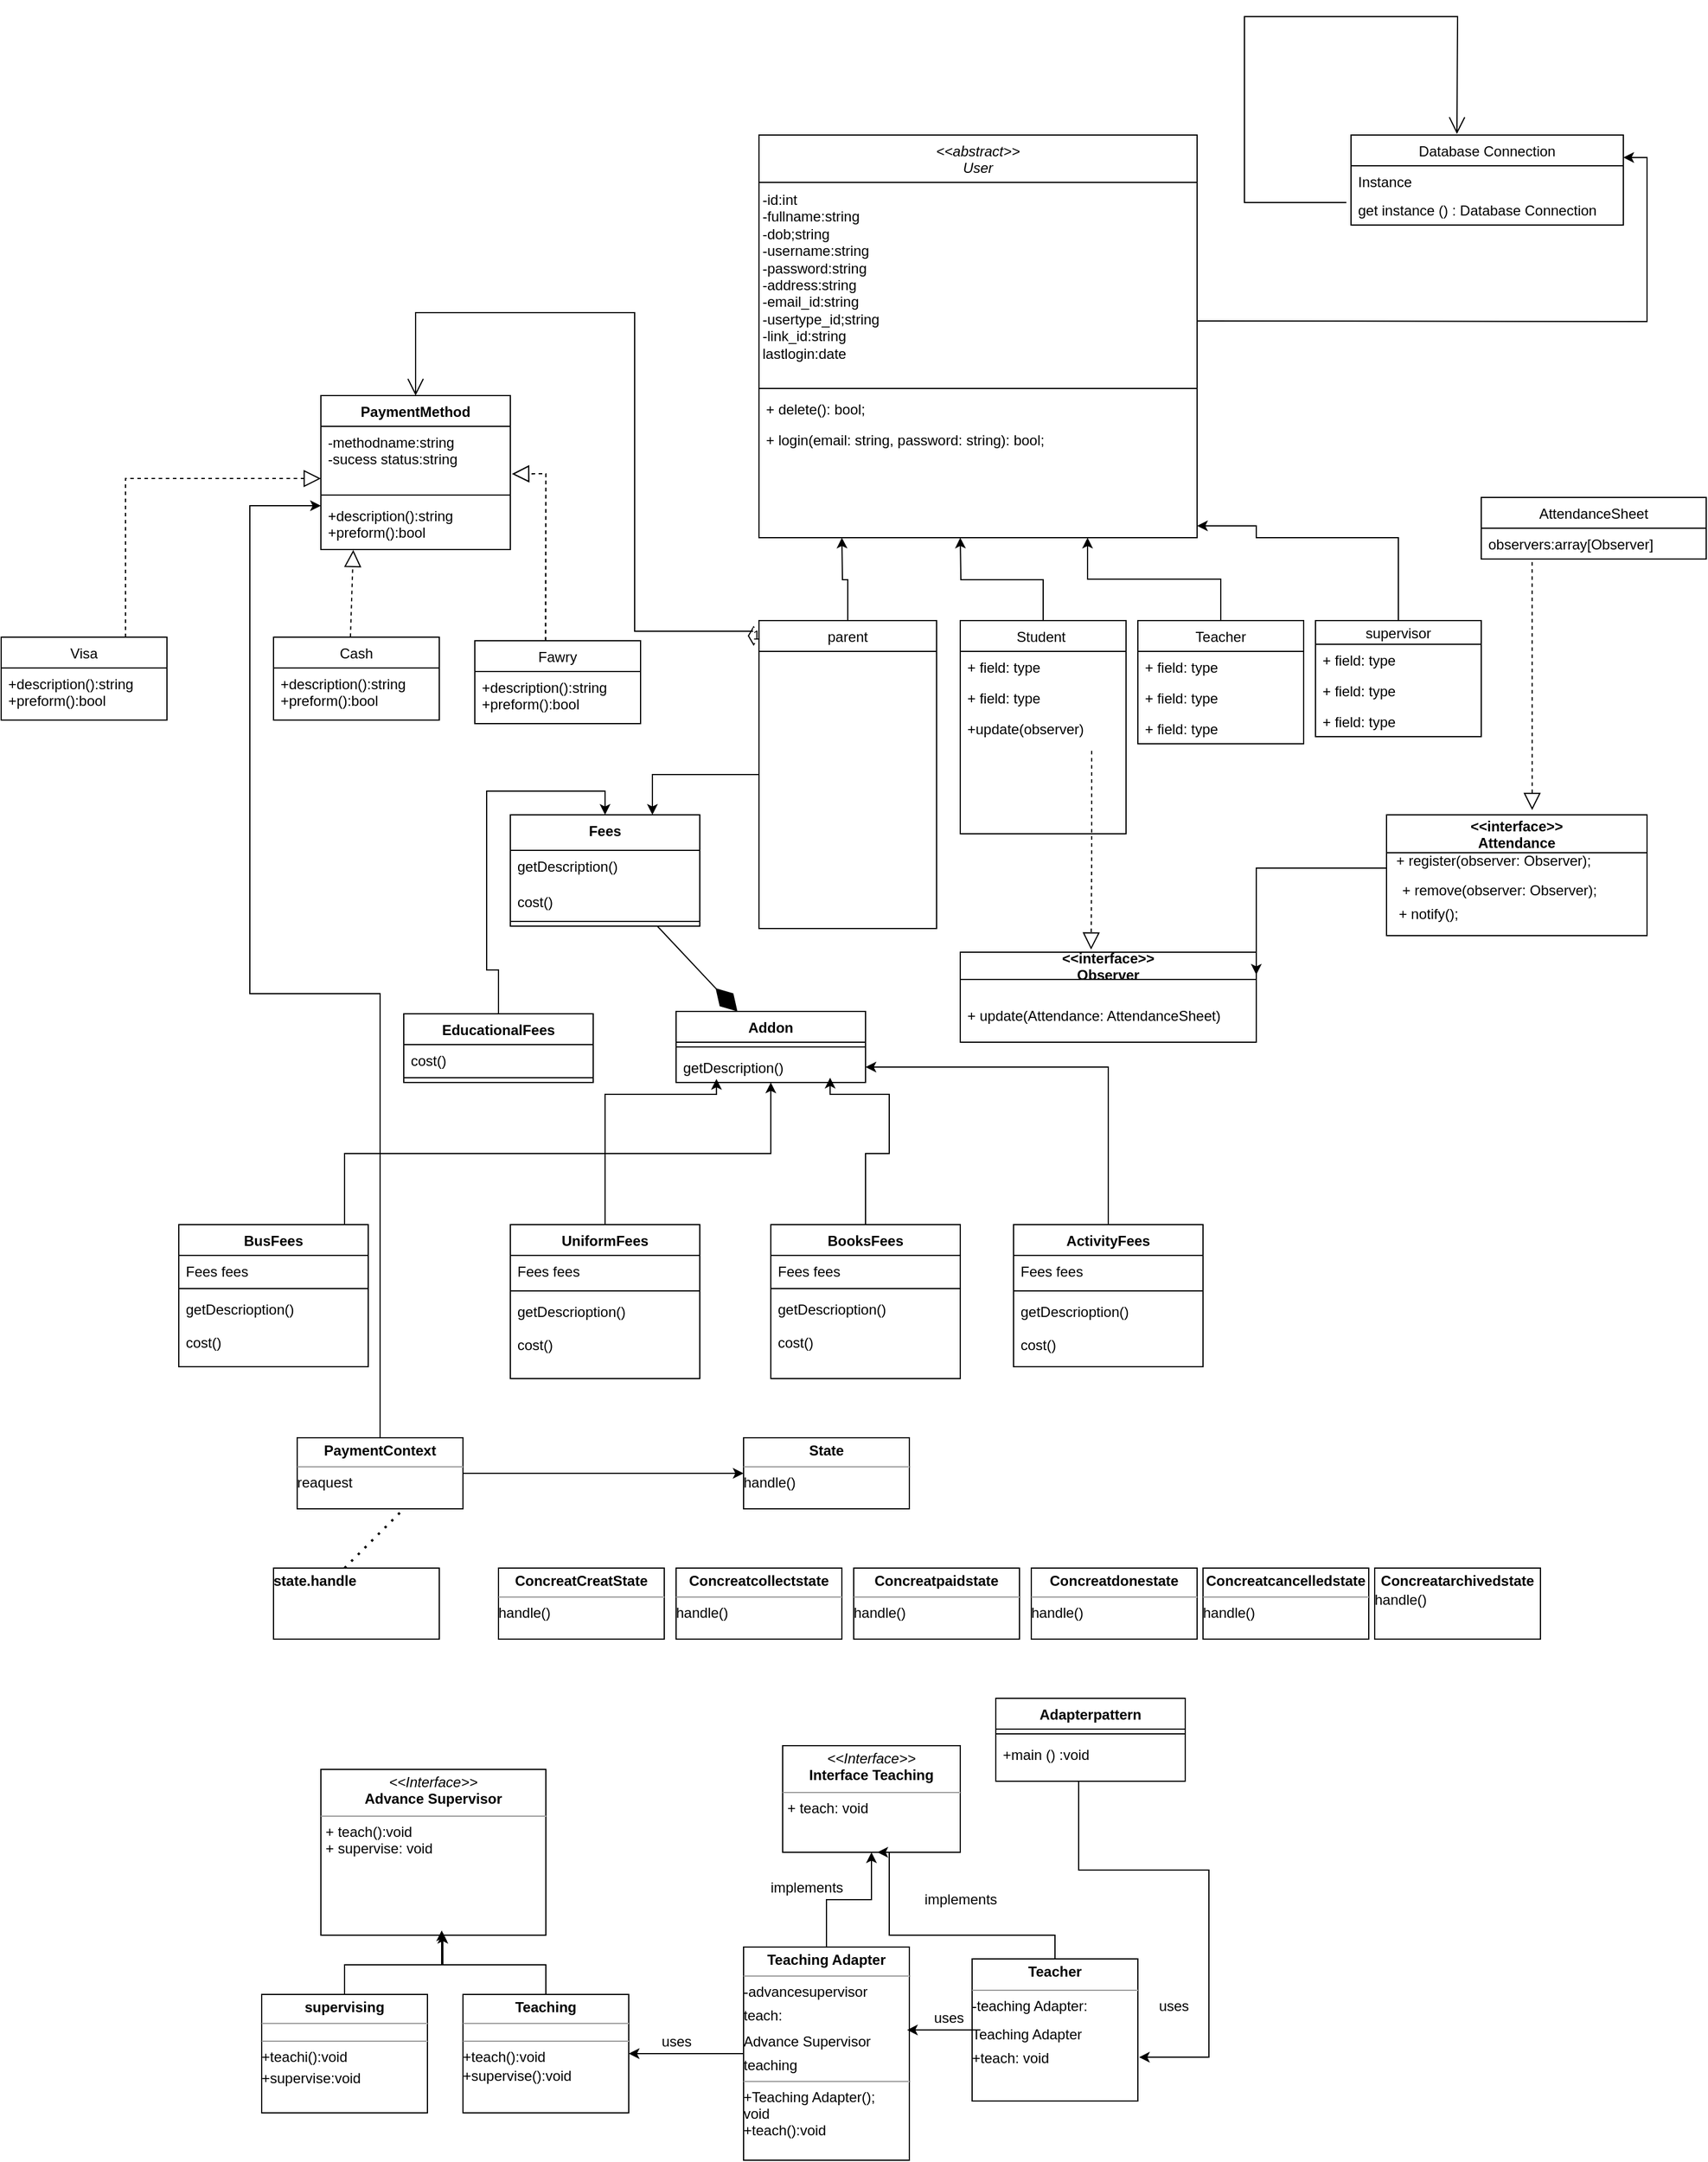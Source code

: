 <mxfile version="16.4.6" type="google"><diagram id="C5RBs43oDa-KdzZeNtuy" name="Page-1"><mxGraphModel dx="862" dy="2763" grid="1" gridSize="10" guides="1" tooltips="1" connect="1" arrows="1" fold="1" page="1" pageScale="2" pageWidth="827" pageHeight="1169" math="0" shadow="0"><root><mxCell id="WIyWlLk6GJQsqaUBKTNV-0"/><mxCell id="WIyWlLk6GJQsqaUBKTNV-1" parent="WIyWlLk6GJQsqaUBKTNV-0"/><mxCell id="aQM8Bhj4nKRNPlAWxCdD-2" value="Database Connection" style="swimlane;fontStyle=0;childLayout=stackLayout;horizontal=1;startSize=26;fillColor=none;horizontalStack=0;resizeParent=1;resizeParentMax=0;resizeLast=0;collapsible=1;marginBottom=0;" parent="WIyWlLk6GJQsqaUBKTNV-1" vertex="1"><mxGeometry x="1340" width="230" height="76" as="geometry"/></mxCell><mxCell id="aQM8Bhj4nKRNPlAWxCdD-3" value="Instance" style="text;strokeColor=none;fillColor=none;align=left;verticalAlign=top;spacingLeft=4;spacingRight=4;overflow=hidden;rotatable=0;points=[[0,0.5],[1,0.5]];portConstraint=eastwest;" parent="aQM8Bhj4nKRNPlAWxCdD-2" vertex="1"><mxGeometry y="26" width="230" height="24" as="geometry"/></mxCell><mxCell id="aQM8Bhj4nKRNPlAWxCdD-4" value="get instance () : Database Connection" style="text;strokeColor=none;fillColor=none;align=left;verticalAlign=top;spacingLeft=4;spacingRight=4;overflow=hidden;rotatable=0;points=[[0,0.5],[1,0.5]];portConstraint=eastwest;" parent="aQM8Bhj4nKRNPlAWxCdD-2" vertex="1"><mxGeometry y="50" width="230" height="26" as="geometry"/></mxCell><mxCell id="aQM8Bhj4nKRNPlAWxCdD-7" value="" style="endArrow=open;endFill=1;endSize=12;html=1;rounded=0;exitX=-0.017;exitY=0.269;exitDx=0;exitDy=0;exitPerimeter=0;entryX=0.389;entryY=-0.012;entryDx=0;entryDy=0;entryPerimeter=0;" parent="aQM8Bhj4nKRNPlAWxCdD-2" source="aQM8Bhj4nKRNPlAWxCdD-4" target="aQM8Bhj4nKRNPlAWxCdD-2" edge="1"><mxGeometry width="160" relative="1" as="geometry"><mxPoint x="-160" y="60" as="sourcePoint"/><mxPoint x="130" y="-60" as="targetPoint"/><Array as="points"><mxPoint x="-90" y="57"/><mxPoint x="-90" y="-100"/><mxPoint x="90" y="-100"/></Array></mxGeometry></mxCell><mxCell id="1qxmV7iaNcefBHdNkhYe-1" value="PaymentMethod" style="swimlane;fontStyle=1;align=center;verticalAlign=top;childLayout=stackLayout;horizontal=1;startSize=26;horizontalStack=0;resizeParent=1;resizeParentMax=0;resizeLast=0;collapsible=1;marginBottom=0;" parent="WIyWlLk6GJQsqaUBKTNV-1" vertex="1"><mxGeometry x="470" y="220" width="160" height="130" as="geometry"/></mxCell><mxCell id="1qxmV7iaNcefBHdNkhYe-2" value="-methodname:string&#10;-sucess status:string&#10;&#10;" style="text;strokeColor=none;fillColor=none;align=left;verticalAlign=top;spacingLeft=4;spacingRight=4;overflow=hidden;rotatable=0;points=[[0,0.5],[1,0.5]];portConstraint=eastwest;" parent="1qxmV7iaNcefBHdNkhYe-1" vertex="1"><mxGeometry y="26" width="160" height="54" as="geometry"/></mxCell><mxCell id="1qxmV7iaNcefBHdNkhYe-3" value="" style="line;strokeWidth=1;fillColor=none;align=left;verticalAlign=middle;spacingTop=-1;spacingLeft=3;spacingRight=3;rotatable=0;labelPosition=right;points=[];portConstraint=eastwest;" parent="1qxmV7iaNcefBHdNkhYe-1" vertex="1"><mxGeometry y="80" width="160" height="8" as="geometry"/></mxCell><mxCell id="1qxmV7iaNcefBHdNkhYe-4" value="+description():string&#10;+preform():bool" style="text;strokeColor=none;fillColor=none;align=left;verticalAlign=top;spacingLeft=4;spacingRight=4;overflow=hidden;rotatable=0;points=[[0,0.5],[1,0.5]];portConstraint=eastwest;" parent="1qxmV7iaNcefBHdNkhYe-1" vertex="1"><mxGeometry y="88" width="160" height="42" as="geometry"/></mxCell><mxCell id="1qxmV7iaNcefBHdNkhYe-6" value="Visa" style="swimlane;fontStyle=0;childLayout=stackLayout;horizontal=1;startSize=26;fillColor=none;horizontalStack=0;resizeParent=1;resizeParentMax=0;resizeLast=0;collapsible=1;marginBottom=0;" parent="WIyWlLk6GJQsqaUBKTNV-1" vertex="1"><mxGeometry x="200" y="424" width="140" height="70" as="geometry"/></mxCell><mxCell id="1qxmV7iaNcefBHdNkhYe-8" value="&#10;" style="text;strokeColor=none;fillColor=none;align=left;verticalAlign=top;spacingLeft=4;spacingRight=4;overflow=hidden;rotatable=0;points=[[0,0.5],[1,0.5]];portConstraint=eastwest;" parent="1qxmV7iaNcefBHdNkhYe-6" vertex="1"><mxGeometry y="26" width="140" as="geometry"/></mxCell><mxCell id="1qxmV7iaNcefBHdNkhYe-7" value="+description():string&#10;+preform():bool" style="text;strokeColor=none;fillColor=none;align=left;verticalAlign=top;spacingLeft=4;spacingRight=4;overflow=hidden;rotatable=0;points=[[0,0.5],[1,0.5]];portConstraint=eastwest;" parent="1qxmV7iaNcefBHdNkhYe-6" vertex="1"><mxGeometry y="26" width="140" height="44" as="geometry"/></mxCell><mxCell id="1qxmV7iaNcefBHdNkhYe-10" value="Cash" style="swimlane;fontStyle=0;childLayout=stackLayout;horizontal=1;startSize=26;fillColor=none;horizontalStack=0;resizeParent=1;resizeParentMax=0;resizeLast=0;collapsible=1;marginBottom=0;" parent="WIyWlLk6GJQsqaUBKTNV-1" vertex="1"><mxGeometry x="430" y="424" width="140" height="70" as="geometry"/></mxCell><mxCell id="1qxmV7iaNcefBHdNkhYe-11" value="+description():string&#10;+preform():bool" style="text;strokeColor=none;fillColor=none;align=left;verticalAlign=top;spacingLeft=4;spacingRight=4;overflow=hidden;rotatable=0;points=[[0,0.5],[1,0.5]];portConstraint=eastwest;" parent="1qxmV7iaNcefBHdNkhYe-10" vertex="1"><mxGeometry y="26" width="140" height="44" as="geometry"/></mxCell><mxCell id="1qxmV7iaNcefBHdNkhYe-16" value="Fawry" style="swimlane;fontStyle=0;childLayout=stackLayout;horizontal=1;startSize=26;fillColor=none;horizontalStack=0;resizeParent=1;resizeParentMax=0;resizeLast=0;collapsible=1;marginBottom=0;" parent="WIyWlLk6GJQsqaUBKTNV-1" vertex="1"><mxGeometry x="600" y="427" width="140" height="70" as="geometry"/></mxCell><mxCell id="1qxmV7iaNcefBHdNkhYe-17" value="+description():string&#10;+preform():bool" style="text;strokeColor=none;fillColor=none;align=left;verticalAlign=top;spacingLeft=4;spacingRight=4;overflow=hidden;rotatable=0;points=[[0,0.5],[1,0.5]];portConstraint=eastwest;" parent="1qxmV7iaNcefBHdNkhYe-16" vertex="1"><mxGeometry y="26" width="140" height="44" as="geometry"/></mxCell><mxCell id="1qxmV7iaNcefBHdNkhYe-21" value="" style="endArrow=block;dashed=1;endFill=0;endSize=12;html=1;rounded=0;entryX=0.171;entryY=1.008;entryDx=0;entryDy=0;entryPerimeter=0;exitX=0.464;exitY=-0.004;exitDx=0;exitDy=0;exitPerimeter=0;" parent="WIyWlLk6GJQsqaUBKTNV-1" source="1qxmV7iaNcefBHdNkhYe-10" target="1qxmV7iaNcefBHdNkhYe-4" edge="1"><mxGeometry width="160" relative="1" as="geometry"><mxPoint x="235" y="478" as="sourcePoint"/><mxPoint x="320" y="350.01" as="targetPoint"/></mxGeometry></mxCell><mxCell id="1qxmV7iaNcefBHdNkhYe-22" value="" style="endArrow=block;dashed=1;endFill=0;endSize=12;html=1;rounded=0;entryX=1.009;entryY=0.744;entryDx=0;entryDy=0;entryPerimeter=0;exitX=0.427;exitY=-0.001;exitDx=0;exitDy=0;exitPerimeter=0;" parent="WIyWlLk6GJQsqaUBKTNV-1" source="1qxmV7iaNcefBHdNkhYe-16" target="1qxmV7iaNcefBHdNkhYe-2" edge="1"><mxGeometry width="160" relative="1" as="geometry"><mxPoint x="245" y="488" as="sourcePoint"/><mxPoint x="330" y="360.01" as="targetPoint"/><Array as="points"><mxPoint x="660" y="286"/></Array></mxGeometry></mxCell><mxCell id="1qxmV7iaNcefBHdNkhYe-24" value="" style="endArrow=block;dashed=1;endFill=0;endSize=12;html=1;rounded=0;entryX=0;entryY=0.815;entryDx=0;entryDy=0;entryPerimeter=0;exitX=0.75;exitY=0;exitDx=0;exitDy=0;" parent="WIyWlLk6GJQsqaUBKTNV-1" source="1qxmV7iaNcefBHdNkhYe-6" target="1qxmV7iaNcefBHdNkhYe-2" edge="1"><mxGeometry width="160" relative="1" as="geometry"><mxPoint x="230" y="440" as="sourcePoint"/><mxPoint x="300" y="330" as="targetPoint"/><Array as="points"><mxPoint x="305" y="290"/></Array></mxGeometry></mxCell><mxCell id="1qxmV7iaNcefBHdNkhYe-34" style="edgeStyle=orthogonalEdgeStyle;rounded=0;orthogonalLoop=1;jettySize=auto;html=1;entryX=1;entryY=0.25;entryDx=0;entryDy=0;exitX=1;exitY=0.5;exitDx=0;exitDy=0;" parent="WIyWlLk6GJQsqaUBKTNV-1" target="aQM8Bhj4nKRNPlAWxCdD-2" edge="1"><mxGeometry relative="1" as="geometry"><mxPoint x="1210" y="157.0" as="sourcePoint"/></mxGeometry></mxCell><mxCell id="1qxmV7iaNcefBHdNkhYe-31" value="1" style="endArrow=open;html=1;endSize=12;startArrow=diamondThin;startSize=14;startFill=0;edgeStyle=orthogonalEdgeStyle;align=left;verticalAlign=bottom;rounded=0;entryX=0.5;entryY=0;entryDx=0;entryDy=0;exitX=-0.03;exitY=0.082;exitDx=0;exitDy=0;exitPerimeter=0;" parent="WIyWlLk6GJQsqaUBKTNV-1" source="1qxmV7iaNcefBHdNkhYe-61" target="1qxmV7iaNcefBHdNkhYe-1" edge="1"><mxGeometry x="-1" y="3" relative="1" as="geometry"><mxPoint x="830" y="420" as="sourcePoint"/><mxPoint x="680" y="270" as="targetPoint"/><Array as="points"><mxPoint x="735" y="419"/><mxPoint x="735" y="150"/><mxPoint x="550" y="150"/></Array></mxGeometry></mxCell><mxCell id="1qxmV7iaNcefBHdNkhYe-35" value="&lt;&lt;abstract&gt;&gt;&#10;User" style="swimlane;fontStyle=2;align=center;verticalAlign=top;childLayout=stackLayout;horizontal=1;startSize=40;horizontalStack=0;resizeParent=1;resizeLast=0;collapsible=1;marginBottom=0;rounded=0;shadow=0;strokeWidth=1;" parent="WIyWlLk6GJQsqaUBKTNV-1" vertex="1"><mxGeometry x="840" width="370" height="340" as="geometry"><mxRectangle x="230" y="140" width="160" height="26" as="alternateBounds"/></mxGeometry></mxCell><mxCell id="1qxmV7iaNcefBHdNkhYe-36" value="-id:int&lt;br&gt;-fullname:string&lt;br&gt;-dob;string&lt;br&gt;-username:string&lt;br&gt;-password:string&lt;br&gt;-address:string&lt;br&gt;-email_id:string&lt;br&gt;-usertype_id;string&lt;br&gt;-link_id:string&lt;br&gt;lastlogin:date" style="text;whiteSpace=wrap;html=1;strokeWidth=9;strokeColor=none;spacingTop=0;spacingBottom=0;spacing=3;" parent="1qxmV7iaNcefBHdNkhYe-35" vertex="1"><mxGeometry y="40" width="370" height="170" as="geometry"/></mxCell><mxCell id="1qxmV7iaNcefBHdNkhYe-37" value="" style="line;html=1;strokeWidth=1;align=left;verticalAlign=middle;spacingTop=-1;spacingLeft=3;spacingRight=3;rotatable=0;labelPosition=right;points=[];portConstraint=eastwest;" parent="1qxmV7iaNcefBHdNkhYe-35" vertex="1"><mxGeometry y="210" width="370" height="8" as="geometry"/></mxCell><mxCell id="1qxmV7iaNcefBHdNkhYe-39" value="+ delete(): bool;" style="text;align=left;verticalAlign=top;spacingLeft=4;spacingRight=4;overflow=hidden;rotatable=0;points=[[0,0.5],[1,0.5]];portConstraint=eastwest;" parent="1qxmV7iaNcefBHdNkhYe-35" vertex="1"><mxGeometry y="218" width="370" height="26" as="geometry"/></mxCell><mxCell id="1qxmV7iaNcefBHdNkhYe-41" value="+ login(email: string, password: string): bool;" style="text;strokeColor=none;fillColor=none;align=left;verticalAlign=top;spacingLeft=4;spacingRight=4;overflow=hidden;rotatable=0;points=[[0,0.5],[1,0.5]];portConstraint=eastwest;" parent="1qxmV7iaNcefBHdNkhYe-35" vertex="1"><mxGeometry y="244" width="370" height="26" as="geometry"/></mxCell><mxCell id="1qxmV7iaNcefBHdNkhYe-57" style="edgeStyle=orthogonalEdgeStyle;rounded=0;orthogonalLoop=1;jettySize=auto;html=1;" parent="WIyWlLk6GJQsqaUBKTNV-1" source="1qxmV7iaNcefBHdNkhYe-45" edge="1"><mxGeometry relative="1" as="geometry"><mxPoint x="1010" y="340" as="targetPoint"/></mxGeometry></mxCell><mxCell id="1qxmV7iaNcefBHdNkhYe-45" value="Student " style="swimlane;fontStyle=0;childLayout=stackLayout;horizontal=1;startSize=26;fillColor=none;horizontalStack=0;resizeParent=1;resizeParentMax=0;resizeLast=0;collapsible=1;marginBottom=0;" parent="WIyWlLk6GJQsqaUBKTNV-1" vertex="1"><mxGeometry x="1010" y="410" width="140" height="180" as="geometry"/></mxCell><mxCell id="1qxmV7iaNcefBHdNkhYe-46" value="+ field: type" style="text;strokeColor=none;fillColor=none;align=left;verticalAlign=top;spacingLeft=4;spacingRight=4;overflow=hidden;rotatable=0;points=[[0,0.5],[1,0.5]];portConstraint=eastwest;" parent="1qxmV7iaNcefBHdNkhYe-45" vertex="1"><mxGeometry y="26" width="140" height="26" as="geometry"/></mxCell><mxCell id="1qxmV7iaNcefBHdNkhYe-47" value="+ field: type" style="text;strokeColor=none;fillColor=none;align=left;verticalAlign=top;spacingLeft=4;spacingRight=4;overflow=hidden;rotatable=0;points=[[0,0.5],[1,0.5]];portConstraint=eastwest;" parent="1qxmV7iaNcefBHdNkhYe-45" vertex="1"><mxGeometry y="52" width="140" height="26" as="geometry"/></mxCell><mxCell id="1qxmV7iaNcefBHdNkhYe-48" value="+update(observer)" style="text;strokeColor=none;fillColor=none;align=left;verticalAlign=top;spacingLeft=4;spacingRight=4;overflow=hidden;rotatable=0;points=[[0,0.5],[1,0.5]];portConstraint=eastwest;" parent="1qxmV7iaNcefBHdNkhYe-45" vertex="1"><mxGeometry y="78" width="140" height="102" as="geometry"/></mxCell><mxCell id="1qxmV7iaNcefBHdNkhYe-58" style="edgeStyle=orthogonalEdgeStyle;rounded=0;orthogonalLoop=1;jettySize=auto;html=1;entryX=0.75;entryY=1;entryDx=0;entryDy=0;" parent="WIyWlLk6GJQsqaUBKTNV-1" source="1qxmV7iaNcefBHdNkhYe-49" target="1qxmV7iaNcefBHdNkhYe-35" edge="1"><mxGeometry relative="1" as="geometry"/></mxCell><mxCell id="1qxmV7iaNcefBHdNkhYe-49" value="Teacher" style="swimlane;fontStyle=0;childLayout=stackLayout;horizontal=1;startSize=26;fillColor=none;horizontalStack=0;resizeParent=1;resizeParentMax=0;resizeLast=0;collapsible=1;marginBottom=0;" parent="WIyWlLk6GJQsqaUBKTNV-1" vertex="1"><mxGeometry x="1160" y="410" width="140" height="104" as="geometry"/></mxCell><mxCell id="1qxmV7iaNcefBHdNkhYe-50" value="+ field: type" style="text;strokeColor=none;fillColor=none;align=left;verticalAlign=top;spacingLeft=4;spacingRight=4;overflow=hidden;rotatable=0;points=[[0,0.5],[1,0.5]];portConstraint=eastwest;" parent="1qxmV7iaNcefBHdNkhYe-49" vertex="1"><mxGeometry y="26" width="140" height="26" as="geometry"/></mxCell><mxCell id="1qxmV7iaNcefBHdNkhYe-51" value="+ field: type" style="text;strokeColor=none;fillColor=none;align=left;verticalAlign=top;spacingLeft=4;spacingRight=4;overflow=hidden;rotatable=0;points=[[0,0.5],[1,0.5]];portConstraint=eastwest;" parent="1qxmV7iaNcefBHdNkhYe-49" vertex="1"><mxGeometry y="52" width="140" height="26" as="geometry"/></mxCell><mxCell id="1qxmV7iaNcefBHdNkhYe-52" value="+ field: type" style="text;strokeColor=none;fillColor=none;align=left;verticalAlign=top;spacingLeft=4;spacingRight=4;overflow=hidden;rotatable=0;points=[[0,0.5],[1,0.5]];portConstraint=eastwest;" parent="1qxmV7iaNcefBHdNkhYe-49" vertex="1"><mxGeometry y="78" width="140" height="26" as="geometry"/></mxCell><mxCell id="1qxmV7iaNcefBHdNkhYe-59" style="edgeStyle=orthogonalEdgeStyle;rounded=0;orthogonalLoop=1;jettySize=auto;html=1;" parent="WIyWlLk6GJQsqaUBKTNV-1" source="1qxmV7iaNcefBHdNkhYe-53" edge="1"><mxGeometry relative="1" as="geometry"><mxPoint x="1210" y="330" as="targetPoint"/><Array as="points"><mxPoint x="1380" y="340"/><mxPoint x="1260" y="340"/><mxPoint x="1260" y="330"/></Array></mxGeometry></mxCell><mxCell id="1qxmV7iaNcefBHdNkhYe-53" value="supervisor" style="swimlane;fontStyle=0;childLayout=stackLayout;horizontal=1;startSize=20;fillColor=none;horizontalStack=0;resizeParent=1;resizeParentMax=0;resizeLast=0;collapsible=1;marginBottom=0;" parent="WIyWlLk6GJQsqaUBKTNV-1" vertex="1"><mxGeometry x="1310" y="410" width="140" height="98" as="geometry"/></mxCell><mxCell id="1qxmV7iaNcefBHdNkhYe-54" value="+ field: type" style="text;strokeColor=none;fillColor=none;align=left;verticalAlign=top;spacingLeft=4;spacingRight=4;overflow=hidden;rotatable=0;points=[[0,0.5],[1,0.5]];portConstraint=eastwest;" parent="1qxmV7iaNcefBHdNkhYe-53" vertex="1"><mxGeometry y="20" width="140" height="26" as="geometry"/></mxCell><mxCell id="1qxmV7iaNcefBHdNkhYe-55" value="+ field: type" style="text;strokeColor=none;fillColor=none;align=left;verticalAlign=top;spacingLeft=4;spacingRight=4;overflow=hidden;rotatable=0;points=[[0,0.5],[1,0.5]];portConstraint=eastwest;" parent="1qxmV7iaNcefBHdNkhYe-53" vertex="1"><mxGeometry y="46" width="140" height="26" as="geometry"/></mxCell><mxCell id="1qxmV7iaNcefBHdNkhYe-56" value="+ field: type" style="text;strokeColor=none;fillColor=none;align=left;verticalAlign=top;spacingLeft=4;spacingRight=4;overflow=hidden;rotatable=0;points=[[0,0.5],[1,0.5]];portConstraint=eastwest;" parent="1qxmV7iaNcefBHdNkhYe-53" vertex="1"><mxGeometry y="72" width="140" height="26" as="geometry"/></mxCell><mxCell id="1qxmV7iaNcefBHdNkhYe-65" style="edgeStyle=orthogonalEdgeStyle;rounded=0;orthogonalLoop=1;jettySize=auto;html=1;" parent="WIyWlLk6GJQsqaUBKTNV-1" source="1qxmV7iaNcefBHdNkhYe-61" edge="1"><mxGeometry relative="1" as="geometry"><mxPoint x="910" y="340" as="targetPoint"/></mxGeometry></mxCell><mxCell id="ynfn5sfRPcYIpljKfQm9-0" style="edgeStyle=orthogonalEdgeStyle;rounded=0;orthogonalLoop=1;jettySize=auto;html=1;entryX=0.75;entryY=0;entryDx=0;entryDy=0;" parent="WIyWlLk6GJQsqaUBKTNV-1" source="1qxmV7iaNcefBHdNkhYe-61" target="jpeGgGpVDmKkVbLxdn0U-1" edge="1"><mxGeometry relative="1" as="geometry"/></mxCell><mxCell id="1qxmV7iaNcefBHdNkhYe-61" value="parent" style="swimlane;fontStyle=0;childLayout=stackLayout;horizontal=1;startSize=26;fillColor=none;horizontalStack=0;resizeParent=1;resizeParentMax=0;resizeLast=0;collapsible=1;marginBottom=0;" parent="WIyWlLk6GJQsqaUBKTNV-1" vertex="1"><mxGeometry x="840" y="410" width="150" height="260" as="geometry"/></mxCell><mxCell id="1qxmV7iaNcefBHdNkhYe-70" value="&lt;&lt;interface&gt;&gt;&#10;Attendance" style="swimlane;startSize=32;" parent="WIyWlLk6GJQsqaUBKTNV-1" vertex="1"><mxGeometry x="1370" y="574" width="220" height="102" as="geometry"/></mxCell><mxCell id="1qxmV7iaNcefBHdNkhYe-71" value="&lt;span style=&quot;color: rgba(0 , 0 , 0 , 0) ; font-family: monospace ; font-size: 0px&quot;&gt;%3CmxGraphModel%3E%3Croot%3E%3CmxCell%20id%3D%220%22%2F%3E%3CmxCell%20id%3D%221%22%20parent%3D%220%22%2F%3E%3CmxCell%20id%3D%222%22%20value%3D%22%26%2310%3B%26%2310%3B%26lt%3Bspan%20style%3D%26quot%3Bcolor%3A%20rgb(0%2C%200%2C%200)%3B%20font-family%3A%20helvetica%3B%20font-size%3A%2012px%3B%20font-style%3A%20normal%3B%20font-weight%3A%20400%3B%20letter-spacing%3A%20normal%3B%20text-align%3A%20left%3B%20text-indent%3A%200px%3B%20text-transform%3A%20none%3B%20word-spacing%3A%200px%3B%20background-color%3A%20rgb(248%2C%20249%2C%20250)%3B%20display%3A%20inline%3B%20float%3A%20none%3B%26quot%3B%26gt%3B%2B%20Ticket%20searchFor(int)%3B%26lt%3B%2Fspan%26gt%3B%26%2310%3B%26%2310%3B%22%20style%3D%22swimlane%3B%22%20vertex%3D%221%22%20parent%3D%221%22%3E%3CmxGeometry%20x%3D%22-270%22%20y%3D%22110%22%20width%3D%22200%22%20height%3D%2280%22%20as%3D%22geometry%22%2F%3E%3C%2FmxCell%3E%3C%2Froot%3E%3C%2FmxGraphModel%3E&lt;/span&gt;&lt;span style=&quot;text-align: left&quot;&gt;+ register(o&lt;/span&gt;&lt;span style=&quot;text-align: left&quot;&gt;&lt;span style=&quot;text-align: left&quot;&gt;bserver: &lt;/span&gt;Observer);&lt;/span&gt;" style="text;html=1;align=center;verticalAlign=middle;resizable=0;points=[];autosize=1;strokeColor=none;fillColor=none;" parent="1qxmV7iaNcefBHdNkhYe-70" vertex="1"><mxGeometry y="29" width="180" height="20" as="geometry"/></mxCell><mxCell id="1qxmV7iaNcefBHdNkhYe-72" value="&lt;span style=&quot;color: rgba(0 , 0 , 0 , 0) ; font-family: monospace ; font-size: 0px&quot;&gt;%3CmxGraphModel%3E%3Croot%3E%3CmxCell%20id%3D%220%22%2F%3E%3CmxCell%20id%3D%221%22%20parent%3D%220%22%2F%3E%3CmxCell%20id%3D%222%22%20value%3D%22%26%2310%3B%26%2310%3B%26lt%3Bspan%20style%3D%26quot%3Bcolor%3A%20rgb(0%2C%200%2C%200)%3B%20font-family%3A%20helvetica%3B%20font-size%3A%2012px%3B%20font-style%3A%20normal%3B%20font-weight%3A%20400%3B%20letter-spacing%3A%20normal%3B%20text-align%3A%20left%3B%20text-indent%3A%200px%3B%20text-transform%3A%20none%3B%20word-spacing%3A%200px%3B%20background-color%3A%20rgb(248%2C%20249%2C%20250)%3B%20display%3A%20inline%3B%20float%3A%20none%3B%26quot%3B%26gt%3B%2B%20Ticket%20searchFor(int)%3B%26lt%3B%2Fspan%26gt%3B%26%2310%3B%26%2310%3B%22%20style%3D%22swimlane%3B%22%20vertex%3D%221%22%20parent%3D%221%22%3E%3CmxGeometry%20x%3D%22-270%22%20y%3D%22110%22%20width%3D%22200%22%20height%3D%2280%22%20as%3D%22geometry%22%2F%3E%3C%2FmxCell%3E%3C%2Froot%3E%3C%2FmxGraphModel%3E&lt;/span&gt;&lt;span style=&quot;text-align: left&quot;&gt;+ remove(observer: &lt;/span&gt;&lt;span style=&quot;text-align: left&quot;&gt;Observer&lt;/span&gt;&lt;span style=&quot;text-align: left&quot;&gt;);&lt;/span&gt;" style="text;html=1;align=center;verticalAlign=middle;resizable=0;points=[];autosize=1;strokeColor=none;fillColor=none;" parent="1qxmV7iaNcefBHdNkhYe-70" vertex="1"><mxGeometry x="5" y="54" width="180" height="20" as="geometry"/></mxCell><mxCell id="1qxmV7iaNcefBHdNkhYe-73" value="&lt;span style=&quot;color: rgba(0 , 0 , 0 , 0) ; font-family: monospace ; font-size: 0px&quot;&gt;%3CmxGraphModel%3E%3Croot%3E%3CmxCell%20id%3D%220%22%2F%3E%3CmxCell%20id%3D%221%22%20parent%3D%220%22%2F%3E%3CmxCell%20id%3D%222%22%20value%3D%22%26%2310%3B%26%2310%3B%26lt%3Bspan%20style%3D%26quot%3Bcolor%3A%20rgb(0%2C%200%2C%200)%3B%20font-family%3A%20helvetica%3B%20font-size%3A%2012px%3B%20font-style%3A%20normal%3B%20font-weight%3A%20400%3B%20letter-spacing%3A%20normal%3B%20text-align%3A%20left%3B%20text-indent%3A%200px%3B%20text-transform%3A%20none%3B%20word-spacing%3A%200px%3B%20background-color%3A%20rgb(248%2C%20249%2C%20250)%3B%20display%3A%20inline%3B%20float%3A%20none%3B%26quot%3B%26gt%3B%2B%20Ticket%20searchFor(int)%3B%26lt%3B%2Fspan%26gt%3B%26%2310%3B%26%2310%3B%22%20style%3D%22swimlane%3B%22%20vertex%3D%221%22%20parent%3D%221%22%3E%3CmxGeometry%20x%3D%22-270%22%20y%3D%22110%22%20width%3D%22200%22%20height%3D%2280%22%20as%3D%22geometry%22%2F%3E%3C%2FmxCell%3E%3C%2Froot%3E%3C%2FmxGraphModel%3E&lt;/span&gt;&lt;span style=&quot;text-align: left&quot;&gt;+ notify();&lt;/span&gt;" style="text;html=1;align=center;verticalAlign=middle;resizable=0;points=[];autosize=1;strokeColor=none;fillColor=none;" parent="1qxmV7iaNcefBHdNkhYe-70" vertex="1"><mxGeometry x="5" y="74" width="60" height="20" as="geometry"/></mxCell><mxCell id="1qxmV7iaNcefBHdNkhYe-74" value="&lt;&lt;interface&gt;&gt;&#10;Observer" style="swimlane;" parent="WIyWlLk6GJQsqaUBKTNV-1" vertex="1"><mxGeometry x="1010" y="690" width="250" height="76" as="geometry"/></mxCell><mxCell id="1qxmV7iaNcefBHdNkhYe-75" value="+ update(Attendance: AttendanceSheet)" style="text;strokeColor=none;fillColor=none;align=left;verticalAlign=top;spacingLeft=4;spacingRight=4;overflow=hidden;rotatable=0;points=[[0,0.5],[1,0.5]];portConstraint=eastwest;" parent="1qxmV7iaNcefBHdNkhYe-74" vertex="1"><mxGeometry y="40" width="250" height="36" as="geometry"/></mxCell><mxCell id="1qxmV7iaNcefBHdNkhYe-77" value="AttendanceSheet" style="swimlane;fontStyle=0;childLayout=stackLayout;horizontal=1;startSize=26;fillColor=none;horizontalStack=0;resizeParent=1;resizeParentMax=0;resizeLast=0;collapsible=1;marginBottom=0;" parent="WIyWlLk6GJQsqaUBKTNV-1" vertex="1"><mxGeometry x="1450" y="306" width="190" height="52" as="geometry"/></mxCell><mxCell id="1qxmV7iaNcefBHdNkhYe-78" value="observers:array[Observer]" style="text;strokeColor=none;fillColor=none;align=left;verticalAlign=top;spacingLeft=4;spacingRight=4;overflow=hidden;rotatable=0;points=[[0,0.5],[1,0.5]];portConstraint=eastwest;" parent="1qxmV7iaNcefBHdNkhYe-77" vertex="1"><mxGeometry y="26" width="190" height="26" as="geometry"/></mxCell><mxCell id="1qxmV7iaNcefBHdNkhYe-81" value="" style="endArrow=block;dashed=1;endFill=0;endSize=12;html=1;rounded=0;exitX=0.226;exitY=1.099;exitDx=0;exitDy=0;exitPerimeter=0;" parent="WIyWlLk6GJQsqaUBKTNV-1" source="1qxmV7iaNcefBHdNkhYe-78" edge="1"><mxGeometry width="160" relative="1" as="geometry"><mxPoint x="1506.17" y="388.992" as="sourcePoint"/><mxPoint x="1493" y="570" as="targetPoint"/></mxGeometry></mxCell><mxCell id="1qxmV7iaNcefBHdNkhYe-76" value="" style="endArrow=block;dashed=1;endFill=0;endSize=12;html=1;rounded=0;entryX=0.442;entryY=-0.029;entryDx=0;entryDy=0;entryPerimeter=0;" parent="WIyWlLk6GJQsqaUBKTNV-1" target="1qxmV7iaNcefBHdNkhYe-74" edge="1"><mxGeometry width="160" relative="1" as="geometry"><mxPoint x="1121" y="520" as="sourcePoint"/><mxPoint x="1160" y="599" as="targetPoint"/><Array as="points"><mxPoint x="1121" y="610"/></Array></mxGeometry></mxCell><mxCell id="1qxmV7iaNcefBHdNkhYe-82" style="edgeStyle=orthogonalEdgeStyle;rounded=0;orthogonalLoop=1;jettySize=auto;html=1;entryX=1;entryY=0.25;entryDx=0;entryDy=0;" parent="WIyWlLk6GJQsqaUBKTNV-1" source="1qxmV7iaNcefBHdNkhYe-71" target="1qxmV7iaNcefBHdNkhYe-74" edge="1"><mxGeometry relative="1" as="geometry"><Array as="points"><mxPoint x="1300" y="619"/><mxPoint x="1300" y="619"/></Array></mxGeometry></mxCell><mxCell id="jpeGgGpVDmKkVbLxdn0U-1" value="Fees" style="swimlane;fontStyle=1;align=center;verticalAlign=top;childLayout=stackLayout;horizontal=1;startSize=30;horizontalStack=0;resizeParent=1;resizeParentMax=0;resizeLast=0;collapsible=1;marginBottom=0;" parent="WIyWlLk6GJQsqaUBKTNV-1" vertex="1"><mxGeometry x="630" y="574" width="160" height="94" as="geometry"/></mxCell><mxCell id="jpeGgGpVDmKkVbLxdn0U-2" value="getDescription()" style="text;strokeColor=none;fillColor=none;align=left;verticalAlign=top;spacingLeft=4;spacingRight=4;overflow=hidden;rotatable=0;points=[[0,0.5],[1,0.5]];portConstraint=eastwest;" parent="jpeGgGpVDmKkVbLxdn0U-1" vertex="1"><mxGeometry y="30" width="160" height="30" as="geometry"/></mxCell><mxCell id="jpeGgGpVDmKkVbLxdn0U-4" value="cost()" style="text;strokeColor=none;fillColor=none;align=left;verticalAlign=top;spacingLeft=4;spacingRight=4;overflow=hidden;rotatable=0;points=[[0,0.5],[1,0.5]];portConstraint=eastwest;" parent="jpeGgGpVDmKkVbLxdn0U-1" vertex="1"><mxGeometry y="60" width="160" height="26" as="geometry"/></mxCell><mxCell id="jpeGgGpVDmKkVbLxdn0U-3" value="" style="line;strokeWidth=1;fillColor=none;align=left;verticalAlign=middle;spacingTop=-1;spacingLeft=3;spacingRight=3;rotatable=0;labelPosition=right;points=[];portConstraint=eastwest;" parent="jpeGgGpVDmKkVbLxdn0U-1" vertex="1"><mxGeometry y="86" width="160" height="8" as="geometry"/></mxCell><mxCell id="jpeGgGpVDmKkVbLxdn0U-5" value="Addon" style="swimlane;fontStyle=1;align=center;verticalAlign=top;childLayout=stackLayout;horizontal=1;startSize=26;horizontalStack=0;resizeParent=1;resizeParentMax=0;resizeLast=0;collapsible=1;marginBottom=0;" parent="WIyWlLk6GJQsqaUBKTNV-1" vertex="1"><mxGeometry x="770" y="740" width="160" height="60" as="geometry"/></mxCell><mxCell id="jpeGgGpVDmKkVbLxdn0U-7" value="" style="line;strokeWidth=1;fillColor=none;align=left;verticalAlign=middle;spacingTop=-1;spacingLeft=3;spacingRight=3;rotatable=0;labelPosition=right;points=[];portConstraint=eastwest;" parent="jpeGgGpVDmKkVbLxdn0U-5" vertex="1"><mxGeometry y="26" width="160" height="8" as="geometry"/></mxCell><mxCell id="jpeGgGpVDmKkVbLxdn0U-6" value="getDescription()" style="text;strokeColor=none;fillColor=none;align=left;verticalAlign=top;spacingLeft=4;spacingRight=4;overflow=hidden;rotatable=0;points=[[0,0.5],[1,0.5]];portConstraint=eastwest;" parent="jpeGgGpVDmKkVbLxdn0U-5" vertex="1"><mxGeometry y="34" width="160" height="26" as="geometry"/></mxCell><mxCell id="ezRJLSAN8egoFrSxjUcC-13" style="edgeStyle=orthogonalEdgeStyle;rounded=0;orthogonalLoop=1;jettySize=auto;html=1;" parent="WIyWlLk6GJQsqaUBKTNV-1" source="jpeGgGpVDmKkVbLxdn0U-23" target="jpeGgGpVDmKkVbLxdn0U-5" edge="1"><mxGeometry relative="1" as="geometry"><Array as="points"><mxPoint x="490" y="860"/><mxPoint x="850" y="860"/></Array></mxGeometry></mxCell><mxCell id="jpeGgGpVDmKkVbLxdn0U-23" value="BusFees" style="swimlane;fontStyle=1;align=center;verticalAlign=top;childLayout=stackLayout;horizontal=1;startSize=26;horizontalStack=0;resizeParent=1;resizeParentMax=0;resizeLast=0;collapsible=1;marginBottom=0;" parent="WIyWlLk6GJQsqaUBKTNV-1" vertex="1"><mxGeometry x="350" y="920" width="160" height="120" as="geometry"/></mxCell><mxCell id="jpeGgGpVDmKkVbLxdn0U-24" value="Fees fees" style="text;strokeColor=none;fillColor=none;align=left;verticalAlign=top;spacingLeft=4;spacingRight=4;overflow=hidden;rotatable=0;points=[[0,0.5],[1,0.5]];portConstraint=eastwest;" parent="jpeGgGpVDmKkVbLxdn0U-23" vertex="1"><mxGeometry y="26" width="160" height="24" as="geometry"/></mxCell><mxCell id="jpeGgGpVDmKkVbLxdn0U-25" value="" style="line;strokeWidth=1;fillColor=none;align=left;verticalAlign=middle;spacingTop=-1;spacingLeft=3;spacingRight=3;rotatable=0;labelPosition=right;points=[];portConstraint=eastwest;" parent="jpeGgGpVDmKkVbLxdn0U-23" vertex="1"><mxGeometry y="50" width="160" height="8" as="geometry"/></mxCell><mxCell id="jpeGgGpVDmKkVbLxdn0U-26" value="getDescrioption()&#10;&#10;cost()" style="text;strokeColor=none;fillColor=none;align=left;verticalAlign=top;spacingLeft=4;spacingRight=4;overflow=hidden;rotatable=0;points=[[0,0.5],[1,0.5]];portConstraint=eastwest;" parent="jpeGgGpVDmKkVbLxdn0U-23" vertex="1"><mxGeometry y="58" width="160" height="62" as="geometry"/></mxCell><mxCell id="ynfn5sfRPcYIpljKfQm9-2" style="edgeStyle=orthogonalEdgeStyle;rounded=0;orthogonalLoop=1;jettySize=auto;html=1;entryX=0.213;entryY=0.885;entryDx=0;entryDy=0;entryPerimeter=0;" parent="WIyWlLk6GJQsqaUBKTNV-1" source="jpeGgGpVDmKkVbLxdn0U-27" target="jpeGgGpVDmKkVbLxdn0U-6" edge="1"><mxGeometry relative="1" as="geometry"><Array as="points"><mxPoint x="710" y="810"/><mxPoint x="804" y="810"/></Array></mxGeometry></mxCell><mxCell id="jpeGgGpVDmKkVbLxdn0U-27" value="UniformFees" style="swimlane;fontStyle=1;align=center;verticalAlign=top;childLayout=stackLayout;horizontal=1;startSize=26;horizontalStack=0;resizeParent=1;resizeParentMax=0;resizeLast=0;collapsible=1;marginBottom=0;" parent="WIyWlLk6GJQsqaUBKTNV-1" vertex="1"><mxGeometry x="630" y="920" width="160" height="130" as="geometry"/></mxCell><mxCell id="jpeGgGpVDmKkVbLxdn0U-28" value="Fees fees" style="text;strokeColor=none;fillColor=none;align=left;verticalAlign=top;spacingLeft=4;spacingRight=4;overflow=hidden;rotatable=0;points=[[0,0.5],[1,0.5]];portConstraint=eastwest;" parent="jpeGgGpVDmKkVbLxdn0U-27" vertex="1"><mxGeometry y="26" width="160" height="26" as="geometry"/></mxCell><mxCell id="jpeGgGpVDmKkVbLxdn0U-29" value="" style="line;strokeWidth=1;fillColor=none;align=left;verticalAlign=middle;spacingTop=-1;spacingLeft=3;spacingRight=3;rotatable=0;labelPosition=right;points=[];portConstraint=eastwest;" parent="jpeGgGpVDmKkVbLxdn0U-27" vertex="1"><mxGeometry y="52" width="160" height="8" as="geometry"/></mxCell><mxCell id="jpeGgGpVDmKkVbLxdn0U-30" value="getDescrioption()&#10;&#10;cost()" style="text;strokeColor=none;fillColor=none;align=left;verticalAlign=top;spacingLeft=4;spacingRight=4;overflow=hidden;rotatable=0;points=[[0,0.5],[1,0.5]];portConstraint=eastwest;" parent="jpeGgGpVDmKkVbLxdn0U-27" vertex="1"><mxGeometry y="60" width="160" height="70" as="geometry"/></mxCell><mxCell id="ynfn5sfRPcYIpljKfQm9-1" style="edgeStyle=orthogonalEdgeStyle;rounded=0;orthogonalLoop=1;jettySize=auto;html=1;entryX=0.813;entryY=0.846;entryDx=0;entryDy=0;entryPerimeter=0;" parent="WIyWlLk6GJQsqaUBKTNV-1" source="jpeGgGpVDmKkVbLxdn0U-31" target="jpeGgGpVDmKkVbLxdn0U-6" edge="1"><mxGeometry relative="1" as="geometry"><Array as="points"><mxPoint x="930" y="860"/><mxPoint x="950" y="860"/><mxPoint x="950" y="810"/><mxPoint x="900" y="810"/></Array></mxGeometry></mxCell><mxCell id="jpeGgGpVDmKkVbLxdn0U-31" value="BooksFees" style="swimlane;fontStyle=1;align=center;verticalAlign=top;childLayout=stackLayout;horizontal=1;startSize=26;horizontalStack=0;resizeParent=1;resizeParentMax=0;resizeLast=0;collapsible=1;marginBottom=0;" parent="WIyWlLk6GJQsqaUBKTNV-1" vertex="1"><mxGeometry x="850" y="920" width="160" height="130" as="geometry"/></mxCell><mxCell id="jpeGgGpVDmKkVbLxdn0U-32" value="Fees fees" style="text;strokeColor=none;fillColor=none;align=left;verticalAlign=top;spacingLeft=4;spacingRight=4;overflow=hidden;rotatable=0;points=[[0,0.5],[1,0.5]];portConstraint=eastwest;" parent="jpeGgGpVDmKkVbLxdn0U-31" vertex="1"><mxGeometry y="26" width="160" height="24" as="geometry"/></mxCell><mxCell id="jpeGgGpVDmKkVbLxdn0U-33" value="" style="line;strokeWidth=1;fillColor=none;align=left;verticalAlign=middle;spacingTop=-1;spacingLeft=3;spacingRight=3;rotatable=0;labelPosition=right;points=[];portConstraint=eastwest;" parent="jpeGgGpVDmKkVbLxdn0U-31" vertex="1"><mxGeometry y="50" width="160" height="8" as="geometry"/></mxCell><mxCell id="jpeGgGpVDmKkVbLxdn0U-34" value="getDescrioption()&#10;&#10;cost()" style="text;strokeColor=none;fillColor=none;align=left;verticalAlign=top;spacingLeft=4;spacingRight=4;overflow=hidden;rotatable=0;points=[[0,0.5],[1,0.5]];portConstraint=eastwest;" parent="jpeGgGpVDmKkVbLxdn0U-31" vertex="1"><mxGeometry y="58" width="160" height="72" as="geometry"/></mxCell><mxCell id="ynfn5sfRPcYIpljKfQm9-3" style="edgeStyle=orthogonalEdgeStyle;rounded=0;orthogonalLoop=1;jettySize=auto;html=1;entryX=1;entryY=0.5;entryDx=0;entryDy=0;" parent="WIyWlLk6GJQsqaUBKTNV-1" source="jpeGgGpVDmKkVbLxdn0U-35" target="jpeGgGpVDmKkVbLxdn0U-6" edge="1"><mxGeometry relative="1" as="geometry"/></mxCell><mxCell id="jpeGgGpVDmKkVbLxdn0U-35" value="ActivityFees" style="swimlane;fontStyle=1;align=center;verticalAlign=top;childLayout=stackLayout;horizontal=1;startSize=26;horizontalStack=0;resizeParent=1;resizeParentMax=0;resizeLast=0;collapsible=1;marginBottom=0;" parent="WIyWlLk6GJQsqaUBKTNV-1" vertex="1"><mxGeometry x="1055" y="920" width="160" height="120" as="geometry"/></mxCell><mxCell id="jpeGgGpVDmKkVbLxdn0U-36" value="Fees fees" style="text;strokeColor=none;fillColor=none;align=left;verticalAlign=top;spacingLeft=4;spacingRight=4;overflow=hidden;rotatable=0;points=[[0,0.5],[1,0.5]];portConstraint=eastwest;" parent="jpeGgGpVDmKkVbLxdn0U-35" vertex="1"><mxGeometry y="26" width="160" height="26" as="geometry"/></mxCell><mxCell id="jpeGgGpVDmKkVbLxdn0U-37" value="" style="line;strokeWidth=1;fillColor=none;align=left;verticalAlign=middle;spacingTop=-1;spacingLeft=3;spacingRight=3;rotatable=0;labelPosition=right;points=[];portConstraint=eastwest;" parent="jpeGgGpVDmKkVbLxdn0U-35" vertex="1"><mxGeometry y="52" width="160" height="8" as="geometry"/></mxCell><mxCell id="jpeGgGpVDmKkVbLxdn0U-38" value="getDescrioption()&#10;&#10;cost()" style="text;strokeColor=none;fillColor=none;align=left;verticalAlign=top;spacingLeft=4;spacingRight=4;overflow=hidden;rotatable=0;points=[[0,0.5],[1,0.5]];portConstraint=eastwest;" parent="jpeGgGpVDmKkVbLxdn0U-35" vertex="1"><mxGeometry y="60" width="160" height="60" as="geometry"/></mxCell><mxCell id="ezRJLSAN8egoFrSxjUcC-12" style="edgeStyle=orthogonalEdgeStyle;rounded=0;orthogonalLoop=1;jettySize=auto;html=1;entryX=0.5;entryY=0;entryDx=0;entryDy=0;" parent="WIyWlLk6GJQsqaUBKTNV-1" source="ezRJLSAN8egoFrSxjUcC-0" target="jpeGgGpVDmKkVbLxdn0U-1" edge="1"><mxGeometry relative="1" as="geometry"/></mxCell><mxCell id="ezRJLSAN8egoFrSxjUcC-0" value="EducationalFees" style="swimlane;fontStyle=1;align=center;verticalAlign=top;childLayout=stackLayout;horizontal=1;startSize=26;horizontalStack=0;resizeParent=1;resizeParentMax=0;resizeLast=0;collapsible=1;marginBottom=0;" parent="WIyWlLk6GJQsqaUBKTNV-1" vertex="1"><mxGeometry x="540" y="742" width="160" height="58" as="geometry"/></mxCell><mxCell id="ezRJLSAN8egoFrSxjUcC-1" value="cost()" style="text;strokeColor=none;fillColor=none;align=left;verticalAlign=top;spacingLeft=4;spacingRight=4;overflow=hidden;rotatable=0;points=[[0,0.5],[1,0.5]];portConstraint=eastwest;" parent="ezRJLSAN8egoFrSxjUcC-0" vertex="1"><mxGeometry y="26" width="160" height="24" as="geometry"/></mxCell><mxCell id="ezRJLSAN8egoFrSxjUcC-2" value="" style="line;strokeWidth=1;fillColor=none;align=left;verticalAlign=middle;spacingTop=-1;spacingLeft=3;spacingRight=3;rotatable=0;labelPosition=right;points=[];portConstraint=eastwest;" parent="ezRJLSAN8egoFrSxjUcC-0" vertex="1"><mxGeometry y="50" width="160" height="8" as="geometry"/></mxCell><mxCell id="ezRJLSAN8egoFrSxjUcC-15" value="" style="endArrow=diamondThin;endFill=1;endSize=24;html=1;rounded=0;" parent="WIyWlLk6GJQsqaUBKTNV-1" source="jpeGgGpVDmKkVbLxdn0U-1" target="jpeGgGpVDmKkVbLxdn0U-5" edge="1"><mxGeometry width="160" relative="1" as="geometry"><mxPoint x="760" y="730" as="sourcePoint"/><mxPoint x="920" y="730" as="targetPoint"/></mxGeometry></mxCell><mxCell id="F77blli-m-j50UUyp54b-32" style="edgeStyle=orthogonalEdgeStyle;rounded=0;orthogonalLoop=1;jettySize=auto;html=1;fontSize=24;" edge="1" parent="WIyWlLk6GJQsqaUBKTNV-1" source="F77blli-m-j50UUyp54b-15"><mxGeometry relative="1" as="geometry"><mxPoint x="470" y="313" as="targetPoint"/><Array as="points"><mxPoint x="520" y="725"/><mxPoint x="410" y="725"/><mxPoint x="410" y="313"/></Array></mxGeometry></mxCell><mxCell id="F77blli-m-j50UUyp54b-15" value="&lt;p style=&quot;margin: 0px ; margin-top: 4px ; text-align: center&quot;&gt;&lt;b&gt;PaymentContext&lt;/b&gt;&lt;/p&gt;&lt;hr size=&quot;1&quot;&gt;&lt;div style=&quot;height: 2px&quot;&gt;reaquest&lt;/div&gt;" style="verticalAlign=top;align=left;overflow=fill;fontSize=12;fontFamily=Helvetica;html=1;" vertex="1" parent="WIyWlLk6GJQsqaUBKTNV-1"><mxGeometry x="450" y="1100" width="140" height="60" as="geometry"/></mxCell><mxCell id="F77blli-m-j50UUyp54b-17" value="&lt;p style=&quot;margin: 0px ; margin-top: 4px ; text-align: center&quot;&gt;&lt;b&gt;State&lt;/b&gt;&lt;/p&gt;&lt;hr size=&quot;1&quot;&gt;&lt;div style=&quot;height: 2px&quot;&gt;handle()&lt;/div&gt;" style="verticalAlign=top;align=left;overflow=fill;fontSize=12;fontFamily=Helvetica;html=1;" vertex="1" parent="WIyWlLk6GJQsqaUBKTNV-1"><mxGeometry x="827" y="1100" width="140" height="60" as="geometry"/></mxCell><mxCell id="F77blli-m-j50UUyp54b-20" value="&lt;p style=&quot;margin: 0px ; margin-top: 4px ; text-align: center&quot;&gt;&lt;/p&gt;&lt;div style=&quot;height: 2px&quot;&gt;&lt;b&gt;state.handle&lt;/b&gt;&lt;/div&gt;" style="verticalAlign=top;align=left;overflow=fill;fontSize=12;fontFamily=Helvetica;html=1;" vertex="1" parent="WIyWlLk6GJQsqaUBKTNV-1"><mxGeometry x="430" y="1210" width="140" height="60" as="geometry"/></mxCell><mxCell id="F77blli-m-j50UUyp54b-21" value="" style="endArrow=none;dashed=1;html=1;dashPattern=1 3;strokeWidth=2;rounded=0;fontSize=24;" edge="1" parent="WIyWlLk6GJQsqaUBKTNV-1"><mxGeometry width="50" height="50" relative="1" as="geometry"><mxPoint x="490" y="1210" as="sourcePoint"/><mxPoint x="540" y="1160" as="targetPoint"/></mxGeometry></mxCell><mxCell id="F77blli-m-j50UUyp54b-22" value="" style="endArrow=classic;html=1;rounded=0;fontSize=24;exitX=1;exitY=0.5;exitDx=0;exitDy=0;entryX=0;entryY=0.5;entryDx=0;entryDy=0;" edge="1" parent="WIyWlLk6GJQsqaUBKTNV-1" source="F77blli-m-j50UUyp54b-15" target="F77blli-m-j50UUyp54b-17"><mxGeometry width="50" height="50" relative="1" as="geometry"><mxPoint x="760" y="1160" as="sourcePoint"/><mxPoint x="810" y="1110" as="targetPoint"/></mxGeometry></mxCell><mxCell id="F77blli-m-j50UUyp54b-23" value="&lt;p style=&quot;margin: 0px ; margin-top: 4px ; text-align: center&quot;&gt;&lt;b&gt;ConcreatCreatState&lt;/b&gt;&lt;/p&gt;&lt;hr size=&quot;1&quot;&gt;&lt;div style=&quot;height: 2px&quot;&gt;handle()&lt;/div&gt;" style="verticalAlign=top;align=left;overflow=fill;fontSize=12;fontFamily=Helvetica;html=1;" vertex="1" parent="WIyWlLk6GJQsqaUBKTNV-1"><mxGeometry x="620" y="1210" width="140" height="60" as="geometry"/></mxCell><mxCell id="F77blli-m-j50UUyp54b-24" value="&lt;p style=&quot;margin: 0px ; margin-top: 4px ; text-align: center&quot;&gt;&lt;b&gt;Concreatcollectstate&lt;/b&gt;&lt;/p&gt;&lt;hr size=&quot;1&quot;&gt;&lt;div style=&quot;height: 2px&quot;&gt;handle()&lt;/div&gt;" style="verticalAlign=top;align=left;overflow=fill;fontSize=12;fontFamily=Helvetica;html=1;" vertex="1" parent="WIyWlLk6GJQsqaUBKTNV-1"><mxGeometry x="770" y="1210" width="140" height="60" as="geometry"/></mxCell><mxCell id="F77blli-m-j50UUyp54b-25" value="&lt;p style=&quot;margin: 0px ; margin-top: 4px ; text-align: center&quot;&gt;&lt;b&gt;Concreatpaidstate&lt;/b&gt;&lt;/p&gt;&lt;hr size=&quot;1&quot;&gt;&lt;div style=&quot;height: 2px&quot;&gt;handle()&lt;/div&gt;" style="verticalAlign=top;align=left;overflow=fill;fontSize=12;fontFamily=Helvetica;html=1;" vertex="1" parent="WIyWlLk6GJQsqaUBKTNV-1"><mxGeometry x="920" y="1210" width="140" height="60" as="geometry"/></mxCell><mxCell id="F77blli-m-j50UUyp54b-26" value="&lt;p style=&quot;margin: 0px ; margin-top: 4px ; text-align: center&quot;&gt;&lt;b&gt;Concreatdonestate&lt;/b&gt;&lt;/p&gt;&lt;hr size=&quot;1&quot;&gt;&lt;div style=&quot;height: 2px&quot;&gt;handle()&lt;/div&gt;" style="verticalAlign=top;align=left;overflow=fill;fontSize=12;fontFamily=Helvetica;html=1;" vertex="1" parent="WIyWlLk6GJQsqaUBKTNV-1"><mxGeometry x="1070" y="1210" width="140" height="60" as="geometry"/></mxCell><mxCell id="F77blli-m-j50UUyp54b-27" value="&lt;p style=&quot;margin: 0px ; margin-top: 4px ; text-align: center&quot;&gt;&lt;b&gt;Concreatcancelledstate&lt;/b&gt;&lt;/p&gt;&lt;hr size=&quot;1&quot;&gt;&lt;div style=&quot;height: 2px&quot;&gt;handle()&lt;/div&gt;" style="verticalAlign=top;align=left;overflow=fill;fontSize=12;fontFamily=Helvetica;html=1;" vertex="1" parent="WIyWlLk6GJQsqaUBKTNV-1"><mxGeometry x="1215" y="1210" width="140" height="60" as="geometry"/></mxCell><mxCell id="F77blli-m-j50UUyp54b-28" value="&lt;p style=&quot;margin: 0px ; margin-top: 4px ; text-align: center&quot;&gt;&lt;b&gt;Concreatarchivedstate&lt;/b&gt;&lt;/p&gt;&lt;div style=&quot;height: 2px&quot;&gt;&lt;/div&gt;&lt;div style=&quot;height: 2px&quot;&gt;handle()&lt;/div&gt;" style="verticalAlign=top;align=left;overflow=fill;fontSize=12;fontFamily=Helvetica;html=1;" vertex="1" parent="WIyWlLk6GJQsqaUBKTNV-1"><mxGeometry x="1360" y="1210" width="140" height="60" as="geometry"/></mxCell><mxCell id="F77blli-m-j50UUyp54b-29" value="" style="endArrow=block;dashed=1;endFill=0;endSize=12;html=1;rounded=0;entryX=1.009;entryY=0.744;entryDx=0;entryDy=0;entryPerimeter=0;exitX=0.427;exitY=-0.001;exitDx=0;exitDy=0;exitPerimeter=0;" edge="1" parent="WIyWlLk6GJQsqaUBKTNV-1"><mxGeometry width="160" relative="1" as="geometry"><mxPoint x="659.78" y="426.93" as="sourcePoint"/><mxPoint x="631.44" y="286.176" as="targetPoint"/><Array as="points"><mxPoint x="660" y="286"/></Array></mxGeometry></mxCell><mxCell id="F77blli-m-j50UUyp54b-40" value="&lt;p style=&quot;margin: 0px ; margin-top: 4px ; text-align: center&quot;&gt;&lt;i&gt;&amp;lt;&amp;lt;Interface&amp;gt;&amp;gt;&lt;/i&gt;&lt;br&gt;&lt;b&gt;Advance Supervisor&lt;/b&gt;&lt;/p&gt;&lt;hr size=&quot;1&quot;&gt;&lt;p style=&quot;margin: 0px ; margin-left: 4px&quot;&gt;+ teach():void&lt;br&gt;+ supervise: void&lt;/p&gt;" style="verticalAlign=top;align=left;overflow=fill;fontSize=12;fontFamily=Helvetica;html=1;" vertex="1" parent="WIyWlLk6GJQsqaUBKTNV-1"><mxGeometry x="470" y="1380" width="190" height="140" as="geometry"/></mxCell><mxCell id="F77blli-m-j50UUyp54b-41" style="edgeStyle=orthogonalEdgeStyle;rounded=0;orthogonalLoop=1;jettySize=auto;html=1;exitX=0.5;exitY=1;exitDx=0;exitDy=0;fontSize=24;" edge="1" parent="WIyWlLk6GJQsqaUBKTNV-1" source="F77blli-m-j50UUyp54b-40" target="F77blli-m-j50UUyp54b-40"><mxGeometry relative="1" as="geometry"/></mxCell><mxCell id="F77blli-m-j50UUyp54b-44" style="edgeStyle=orthogonalEdgeStyle;rounded=0;orthogonalLoop=1;jettySize=auto;html=1;entryX=0.537;entryY=0.971;entryDx=0;entryDy=0;entryPerimeter=0;fontSize=24;" edge="1" parent="WIyWlLk6GJQsqaUBKTNV-1" source="F77blli-m-j50UUyp54b-42" target="F77blli-m-j50UUyp54b-40"><mxGeometry relative="1" as="geometry"/></mxCell><mxCell id="F77blli-m-j50UUyp54b-42" value="&lt;p style=&quot;margin: 0px ; margin-top: 4px ; text-align: center&quot;&gt;&lt;b&gt;Teaching&lt;/b&gt;&lt;/p&gt;&lt;hr size=&quot;1&quot;&gt;&lt;div style=&quot;height: 2px&quot;&gt;&lt;/div&gt;&lt;hr size=&quot;1&quot;&gt;&lt;div style=&quot;height: 2px&quot;&gt;+teach():void&lt;/div&gt;&lt;div style=&quot;height: 2px&quot;&gt;&lt;br&gt;&lt;/div&gt;&lt;div style=&quot;height: 2px&quot;&gt;&lt;br&gt;&lt;/div&gt;&lt;div style=&quot;height: 2px&quot;&gt;&lt;br&gt;&lt;/div&gt;&lt;div style=&quot;height: 2px&quot;&gt;&lt;br&gt;&lt;/div&gt;&lt;div style=&quot;height: 2px&quot;&gt;&lt;br&gt;&lt;/div&gt;&lt;div style=&quot;height: 2px&quot;&gt;&lt;br&gt;&lt;/div&gt;&lt;div style=&quot;height: 2px&quot;&gt;&lt;br&gt;&lt;/div&gt;&lt;div style=&quot;height: 2px&quot;&gt;+supervise():void&lt;/div&gt;&lt;div style=&quot;height: 2px&quot;&gt;&lt;br&gt;&lt;/div&gt;" style="verticalAlign=top;align=left;overflow=fill;fontSize=12;fontFamily=Helvetica;html=1;" vertex="1" parent="WIyWlLk6GJQsqaUBKTNV-1"><mxGeometry x="590" y="1570" width="140" height="100" as="geometry"/></mxCell><mxCell id="F77blli-m-j50UUyp54b-45" style="edgeStyle=orthogonalEdgeStyle;rounded=0;orthogonalLoop=1;jettySize=auto;html=1;entryX=0.542;entryY=0.986;entryDx=0;entryDy=0;entryPerimeter=0;fontSize=24;" edge="1" parent="WIyWlLk6GJQsqaUBKTNV-1" source="F77blli-m-j50UUyp54b-43" target="F77blli-m-j50UUyp54b-40"><mxGeometry relative="1" as="geometry"/></mxCell><mxCell id="F77blli-m-j50UUyp54b-43" value="&lt;p style=&quot;margin: 0px ; margin-top: 4px ; text-align: center&quot;&gt;&lt;b&gt;supervising&lt;/b&gt;&lt;/p&gt;&lt;hr size=&quot;1&quot;&gt;&lt;div style=&quot;height: 2px&quot;&gt;&lt;/div&gt;&lt;hr size=&quot;1&quot;&gt;&lt;div style=&quot;height: 2px&quot;&gt;+teachi():void&lt;/div&gt;&lt;div style=&quot;height: 2px&quot;&gt;&lt;br&gt;&lt;/div&gt;&lt;div style=&quot;height: 2px&quot;&gt;&lt;br&gt;&lt;/div&gt;&lt;div style=&quot;height: 2px&quot;&gt;&lt;br&gt;&lt;/div&gt;&lt;div style=&quot;height: 2px&quot;&gt;&lt;br&gt;&lt;/div&gt;&lt;div style=&quot;height: 2px&quot;&gt;&lt;br&gt;&lt;/div&gt;&lt;div style=&quot;height: 2px&quot;&gt;&lt;br&gt;&lt;/div&gt;&lt;div style=&quot;height: 2px&quot;&gt;&lt;br&gt;&lt;/div&gt;&lt;div style=&quot;height: 2px&quot;&gt;&lt;br&gt;&lt;/div&gt;&lt;div style=&quot;height: 2px&quot;&gt;+supervise:void&lt;/div&gt;" style="verticalAlign=top;align=left;overflow=fill;fontSize=12;fontFamily=Helvetica;html=1;" vertex="1" parent="WIyWlLk6GJQsqaUBKTNV-1"><mxGeometry x="420" y="1570" width="140" height="100" as="geometry"/></mxCell><mxCell id="F77blli-m-j50UUyp54b-47" value="&lt;p style=&quot;margin: 0px ; margin-top: 4px ; text-align: center&quot;&gt;&lt;i&gt;&amp;lt;&amp;lt;Interface&amp;gt;&amp;gt;&lt;/i&gt;&lt;br&gt;&lt;b&gt;Interface Teaching&lt;/b&gt;&lt;/p&gt;&lt;hr size=&quot;1&quot;&gt;&lt;p style=&quot;margin: 0px ; margin-left: 4px&quot;&gt;+ teach: void&lt;br&gt;&lt;br&gt;&lt;/p&gt;" style="verticalAlign=top;align=left;overflow=fill;fontSize=12;fontFamily=Helvetica;html=1;" vertex="1" parent="WIyWlLk6GJQsqaUBKTNV-1"><mxGeometry x="860" y="1360" width="150" height="90" as="geometry"/></mxCell><mxCell id="F77blli-m-j50UUyp54b-52" value="" style="edgeStyle=orthogonalEdgeStyle;rounded=0;orthogonalLoop=1;jettySize=auto;html=1;fontSize=24;" edge="1" parent="WIyWlLk6GJQsqaUBKTNV-1" source="F77blli-m-j50UUyp54b-48" target="F77blli-m-j50UUyp54b-42"><mxGeometry relative="1" as="geometry"/></mxCell><mxCell id="F77blli-m-j50UUyp54b-58" style="edgeStyle=orthogonalEdgeStyle;rounded=0;orthogonalLoop=1;jettySize=auto;html=1;entryX=0.5;entryY=1;entryDx=0;entryDy=0;fontSize=12;" edge="1" parent="WIyWlLk6GJQsqaUBKTNV-1" source="F77blli-m-j50UUyp54b-48" target="F77blli-m-j50UUyp54b-47"><mxGeometry relative="1" as="geometry"/></mxCell><mxCell id="F77blli-m-j50UUyp54b-48" value="&lt;p style=&quot;margin: 0px ; margin-top: 4px ; text-align: center&quot;&gt;&lt;b&gt;Teaching Adapter&lt;/b&gt;&lt;/p&gt;&lt;hr size=&quot;1&quot;&gt;&lt;div style=&quot;height: 2px&quot;&gt;-advancesupervisor&lt;/div&gt;&lt;div style=&quot;height: 2px&quot;&gt;&lt;br&gt;&lt;/div&gt;&lt;div style=&quot;height: 2px&quot;&gt;&lt;br&gt;&lt;/div&gt;&lt;div style=&quot;height: 2px&quot;&gt;&lt;br&gt;&lt;/div&gt;&lt;div style=&quot;height: 2px&quot;&gt;&lt;br&gt;&lt;/div&gt;&lt;div style=&quot;height: 2px&quot;&gt;&lt;br&gt;&lt;/div&gt;&lt;div style=&quot;height: 2px&quot;&gt;&lt;br&gt;&lt;/div&gt;&lt;div style=&quot;height: 2px&quot;&gt;&lt;br&gt;&lt;/div&gt;&lt;div style=&quot;height: 2px&quot;&gt;&lt;br&gt;&lt;/div&gt;&lt;div style=&quot;height: 2px&quot;&gt;&lt;br&gt;&lt;/div&gt;&lt;div style=&quot;height: 2px&quot;&gt;teach:&lt;/div&gt;&lt;div style=&quot;height: 2px&quot;&gt;&lt;br&gt;&lt;/div&gt;&lt;div style=&quot;height: 2px&quot;&gt;&lt;br&gt;&lt;/div&gt;&lt;div style=&quot;height: 2px&quot;&gt;&lt;br&gt;&lt;/div&gt;&lt;div style=&quot;height: 2px&quot;&gt;&lt;br&gt;&lt;/div&gt;&lt;div style=&quot;height: 2px&quot;&gt;&lt;br&gt;&lt;/div&gt;&lt;div style=&quot;height: 2px&quot;&gt;&lt;br&gt;&lt;/div&gt;&lt;div style=&quot;height: 2px&quot;&gt;&lt;br&gt;&lt;/div&gt;&lt;div style=&quot;height: 2px&quot;&gt;&lt;br&gt;&lt;/div&gt;&lt;div style=&quot;height: 2px&quot;&gt;&lt;br&gt;&lt;/div&gt;&lt;div style=&quot;height: 2px&quot;&gt;&lt;br&gt;&lt;/div&gt;&lt;div style=&quot;height: 2px&quot;&gt;Advance Supervisor&lt;/div&gt;&lt;div style=&quot;height: 2px&quot;&gt;&lt;br&gt;&lt;/div&gt;&lt;div style=&quot;height: 2px&quot;&gt;&lt;br&gt;&lt;/div&gt;&lt;div style=&quot;height: 2px&quot;&gt;&lt;br&gt;&lt;/div&gt;&lt;div style=&quot;height: 2px&quot;&gt;&lt;br&gt;&lt;/div&gt;&lt;div style=&quot;height: 2px&quot;&gt;&lt;br&gt;&lt;/div&gt;&lt;div style=&quot;height: 2px&quot;&gt;&lt;br&gt;&lt;/div&gt;&lt;div style=&quot;height: 2px&quot;&gt;&lt;br&gt;&lt;/div&gt;&lt;div style=&quot;height: 2px&quot;&gt;&lt;br&gt;&lt;/div&gt;&lt;div style=&quot;height: 2px&quot;&gt;&lt;br&gt;&lt;/div&gt;&lt;div style=&quot;height: 2px&quot;&gt;teaching&lt;/div&gt;&lt;div style=&quot;height: 2px&quot;&gt;&lt;br&gt;&lt;/div&gt;&lt;div style=&quot;height: 2px&quot;&gt;&lt;br&gt;&lt;/div&gt;&lt;div style=&quot;height: 2px&quot;&gt;&lt;br&gt;&lt;/div&gt;&lt;div style=&quot;height: 2px&quot;&gt;&lt;br&gt;&lt;/div&gt;&lt;div style=&quot;height: 2px&quot;&gt;&lt;br&gt;&lt;/div&gt;&lt;div style=&quot;height: 2px&quot;&gt;&lt;br&gt;&lt;/div&gt;&lt;hr size=&quot;1&quot;&gt;&lt;div style=&quot;height: 2px&quot;&gt;+Teaching Adapter();&lt;/div&gt;&lt;div style=&quot;height: 2px&quot;&gt;&lt;br&gt;&lt;/div&gt;&lt;div style=&quot;height: 2px&quot;&gt;&lt;br&gt;&lt;/div&gt;&lt;div style=&quot;height: 2px&quot;&gt;&lt;br&gt;&lt;/div&gt;&lt;div style=&quot;height: 2px&quot;&gt;&lt;br&gt;&lt;/div&gt;&lt;div style=&quot;height: 2px&quot;&gt;&lt;br&gt;&lt;/div&gt;&lt;div style=&quot;height: 2px&quot;&gt;&lt;br&gt;&lt;/div&gt;&lt;div style=&quot;height: 2px&quot;&gt;void&lt;/div&gt;&lt;div style=&quot;height: 2px&quot;&gt;&lt;br&gt;&lt;/div&gt;&lt;div style=&quot;height: 2px&quot;&gt;&lt;br&gt;&lt;/div&gt;&lt;div style=&quot;height: 2px&quot;&gt;&lt;br&gt;&lt;/div&gt;&lt;div style=&quot;height: 2px&quot;&gt;&lt;br&gt;&lt;/div&gt;&lt;div style=&quot;height: 2px&quot;&gt;&lt;br&gt;&lt;/div&gt;&lt;div style=&quot;height: 2px&quot;&gt;&lt;br&gt;&lt;/div&gt;&lt;div style=&quot;height: 2px&quot;&gt;+teach():void&lt;/div&gt;" style="verticalAlign=top;align=left;overflow=fill;fontSize=12;fontFamily=Helvetica;html=1;" vertex="1" parent="WIyWlLk6GJQsqaUBKTNV-1"><mxGeometry x="827" y="1530" width="140" height="180" as="geometry"/></mxCell><mxCell id="F77blli-m-j50UUyp54b-54" style="edgeStyle=orthogonalEdgeStyle;rounded=0;orthogonalLoop=1;jettySize=auto;html=1;entryX=0.986;entryY=0.389;entryDx=0;entryDy=0;entryPerimeter=0;fontSize=8;" edge="1" parent="WIyWlLk6GJQsqaUBKTNV-1" source="F77blli-m-j50UUyp54b-50" target="F77blli-m-j50UUyp54b-48"><mxGeometry relative="1" as="geometry"/></mxCell><mxCell id="F77blli-m-j50UUyp54b-59" style="edgeStyle=orthogonalEdgeStyle;rounded=0;orthogonalLoop=1;jettySize=auto;html=1;fontSize=12;" edge="1" parent="WIyWlLk6GJQsqaUBKTNV-1" source="F77blli-m-j50UUyp54b-50"><mxGeometry relative="1" as="geometry"><mxPoint x="940" y="1450" as="targetPoint"/><Array as="points"><mxPoint x="1090" y="1520"/><mxPoint x="950" y="1520"/><mxPoint x="950" y="1450"/></Array></mxGeometry></mxCell><mxCell id="F77blli-m-j50UUyp54b-50" value="&lt;p style=&quot;margin: 0px ; margin-top: 4px ; text-align: center&quot;&gt;&lt;b&gt;Teacher&lt;/b&gt;&lt;/p&gt;&lt;div style=&quot;height: 2px&quot;&gt;&lt;br&gt;&lt;/div&gt;&lt;hr size=&quot;1&quot;&gt;&lt;div style=&quot;height: 2px&quot;&gt;-teaching Adapter:&lt;/div&gt;&lt;div style=&quot;height: 2px&quot;&gt;&lt;br&gt;&lt;/div&gt;&lt;div style=&quot;height: 2px&quot;&gt;&lt;br&gt;&lt;/div&gt;&lt;div style=&quot;height: 2px&quot;&gt;&lt;br&gt;&lt;/div&gt;&lt;div style=&quot;height: 2px&quot;&gt;&lt;br&gt;&lt;/div&gt;&lt;div style=&quot;height: 2px&quot;&gt;&lt;br&gt;&lt;/div&gt;&lt;div style=&quot;height: 2px&quot;&gt;&lt;br&gt;&lt;/div&gt;&lt;div style=&quot;height: 2px&quot;&gt;&lt;br&gt;&lt;/div&gt;&lt;div style=&quot;height: 2px&quot;&gt;&lt;br&gt;&lt;/div&gt;&lt;div style=&quot;height: 2px&quot;&gt;&lt;br&gt;&lt;/div&gt;&lt;div style=&quot;height: 2px&quot;&gt;&lt;br&gt;&lt;/div&gt;&lt;div style=&quot;height: 2px&quot;&gt;&lt;br&gt;&lt;/div&gt;&lt;div style=&quot;height: 2px&quot;&gt;Teaching Adapter&lt;/div&gt;&lt;div style=&quot;height: 2px&quot;&gt;&lt;br&gt;&lt;/div&gt;&lt;div style=&quot;height: 2px&quot;&gt;&lt;br&gt;&lt;/div&gt;&lt;div style=&quot;height: 2px&quot;&gt;&lt;br&gt;&lt;/div&gt;&lt;div style=&quot;height: 2px&quot;&gt;&lt;br&gt;&lt;/div&gt;&lt;div style=&quot;height: 2px&quot;&gt;&lt;br&gt;&lt;/div&gt;&lt;div style=&quot;height: 2px&quot;&gt;&lt;br&gt;&lt;/div&gt;&lt;div style=&quot;height: 2px&quot;&gt;&lt;br&gt;&lt;/div&gt;&lt;div style=&quot;height: 2px&quot;&gt;&lt;br&gt;&lt;/div&gt;&lt;div style=&quot;height: 2px&quot;&gt;&lt;br&gt;&lt;/div&gt;&lt;div style=&quot;height: 2px&quot;&gt;+teach: void&lt;/div&gt;" style="verticalAlign=top;align=left;overflow=fill;fontSize=12;fontFamily=Helvetica;html=1;" vertex="1" parent="WIyWlLk6GJQsqaUBKTNV-1"><mxGeometry x="1020" y="1540" width="140" height="120" as="geometry"/></mxCell><mxCell id="F77blli-m-j50UUyp54b-56" value="uses" style="text;html=1;align=center;verticalAlign=middle;resizable=0;points=[];autosize=1;strokeColor=none;fillColor=none;fontSize=12;" vertex="1" parent="WIyWlLk6GJQsqaUBKTNV-1"><mxGeometry x="980" y="1580" width="40" height="20" as="geometry"/></mxCell><mxCell id="F77blli-m-j50UUyp54b-57" value="uses" style="text;html=1;align=center;verticalAlign=middle;resizable=0;points=[];autosize=1;strokeColor=none;fillColor=none;fontSize=12;" vertex="1" parent="WIyWlLk6GJQsqaUBKTNV-1"><mxGeometry x="750" y="1600" width="40" height="20" as="geometry"/></mxCell><mxCell id="F77blli-m-j50UUyp54b-60" value="implements" style="text;html=1;align=center;verticalAlign=middle;resizable=0;points=[];autosize=1;strokeColor=none;fillColor=none;fontSize=12;" vertex="1" parent="WIyWlLk6GJQsqaUBKTNV-1"><mxGeometry x="970" y="1480" width="80" height="20" as="geometry"/></mxCell><mxCell id="F77blli-m-j50UUyp54b-61" value="implements" style="text;html=1;align=center;verticalAlign=middle;resizable=0;points=[];autosize=1;strokeColor=none;fillColor=none;fontSize=12;" vertex="1" parent="WIyWlLk6GJQsqaUBKTNV-1"><mxGeometry x="840" y="1470" width="80" height="20" as="geometry"/></mxCell><mxCell id="F77blli-m-j50UUyp54b-62" value="Adapterpattern" style="swimlane;fontStyle=1;align=center;verticalAlign=top;childLayout=stackLayout;horizontal=1;startSize=26;horizontalStack=0;resizeParent=1;resizeParentMax=0;resizeLast=0;collapsible=1;marginBottom=0;fontSize=12;" vertex="1" parent="WIyWlLk6GJQsqaUBKTNV-1"><mxGeometry x="1040" y="1320" width="160" height="70" as="geometry"/></mxCell><mxCell id="F77blli-m-j50UUyp54b-64" value="" style="line;strokeWidth=1;fillColor=none;align=left;verticalAlign=middle;spacingTop=-1;spacingLeft=3;spacingRight=3;rotatable=0;labelPosition=right;points=[];portConstraint=eastwest;fontSize=12;" vertex="1" parent="F77blli-m-j50UUyp54b-62"><mxGeometry y="26" width="160" height="8" as="geometry"/></mxCell><mxCell id="F77blli-m-j50UUyp54b-65" value="+main () :void" style="text;strokeColor=none;fillColor=none;align=left;verticalAlign=top;spacingLeft=4;spacingRight=4;overflow=hidden;rotatable=0;points=[[0,0.5],[1,0.5]];portConstraint=eastwest;fontSize=12;" vertex="1" parent="F77blli-m-j50UUyp54b-62"><mxGeometry y="34" width="160" height="36" as="geometry"/></mxCell><mxCell id="F77blli-m-j50UUyp54b-66" style="edgeStyle=orthogonalEdgeStyle;rounded=0;orthogonalLoop=1;jettySize=auto;html=1;entryX=1.007;entryY=0.692;entryDx=0;entryDy=0;entryPerimeter=0;fontSize=12;" edge="1" parent="WIyWlLk6GJQsqaUBKTNV-1" source="F77blli-m-j50UUyp54b-65" target="F77blli-m-j50UUyp54b-50"><mxGeometry relative="1" as="geometry"><Array as="points"><mxPoint x="1110" y="1465"/><mxPoint x="1220" y="1465"/><mxPoint x="1220" y="1623"/></Array></mxGeometry></mxCell><mxCell id="F77blli-m-j50UUyp54b-69" value="uses" style="text;html=1;align=center;verticalAlign=middle;resizable=0;points=[];autosize=1;strokeColor=none;fillColor=none;fontSize=12;" vertex="1" parent="WIyWlLk6GJQsqaUBKTNV-1"><mxGeometry x="1170" y="1570" width="40" height="20" as="geometry"/></mxCell></root></mxGraphModel></diagram></mxfile>